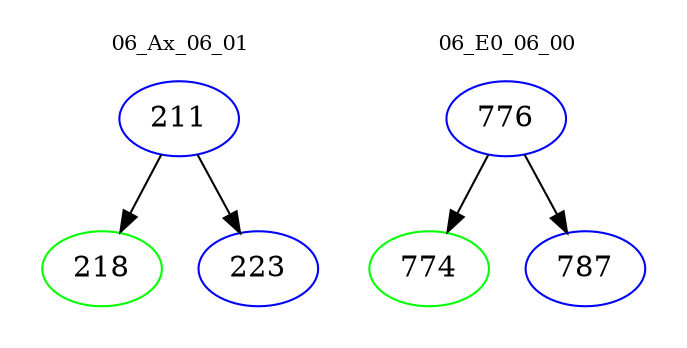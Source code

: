 digraph{
subgraph cluster_0 {
color = white
label = "06_Ax_06_01";
fontsize=10;
T0_211 [label="211", color="blue"]
T0_211 -> T0_218 [color="black"]
T0_218 [label="218", color="green"]
T0_211 -> T0_223 [color="black"]
T0_223 [label="223", color="blue"]
}
subgraph cluster_1 {
color = white
label = "06_E0_06_00";
fontsize=10;
T1_776 [label="776", color="blue"]
T1_776 -> T1_774 [color="black"]
T1_774 [label="774", color="green"]
T1_776 -> T1_787 [color="black"]
T1_787 [label="787", color="blue"]
}
}
